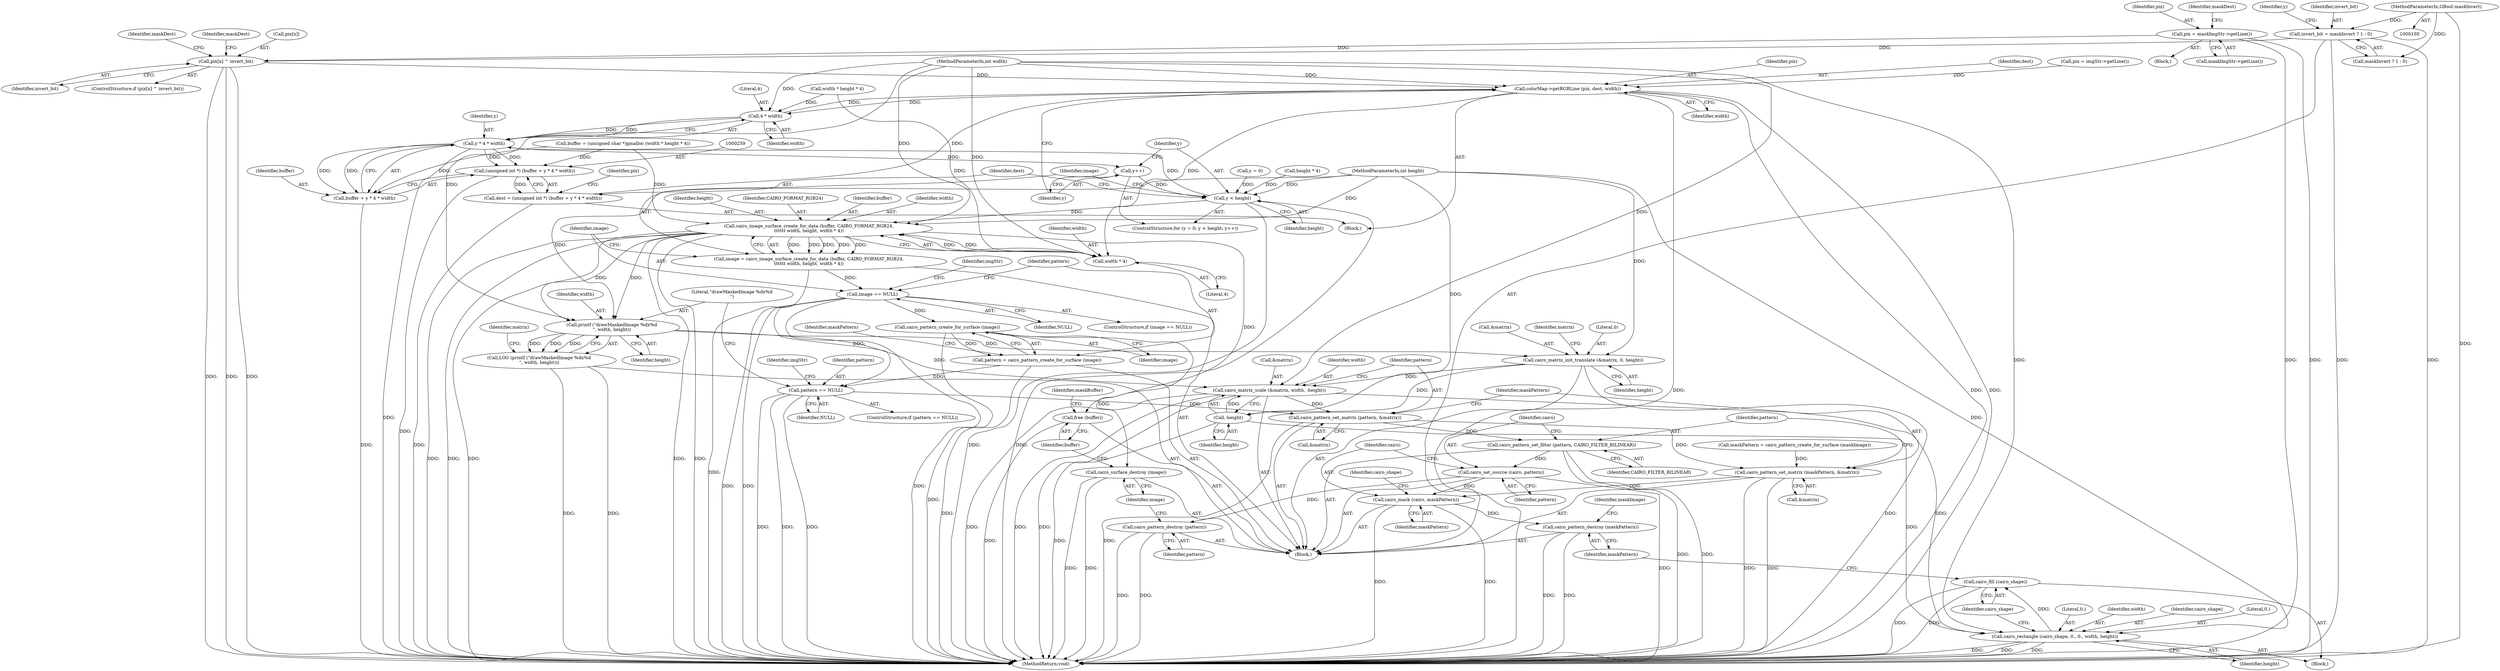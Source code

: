 digraph "0_poppler_7b2d314a61fd0e12f47c62996cb49ec0d1ba747a_2@array" {
"1000184" [label="(Call,pix[x] ^ invert_bit)"];
"1000163" [label="(Call,pix = maskImgStr->getLine())"];
"1000147" [label="(Call,invert_bit = maskInvert ? 1 : 0)"];
"1000115" [label="(MethodParameterIn,GBool maskInvert)"];
"1000270" [label="(Call,colorMap->getRGBLine (pix, dest, width))"];
"1000264" [label="(Call,4 * width)"];
"1000262" [label="(Call,y * 4 * width)"];
"1000253" [label="(Call,y++)"];
"1000250" [label="(Call,y < height)"];
"1000276" [label="(Call,cairo_image_surface_create_for_data (buffer, CAIRO_FORMAT_RGB24,\n\t\t\t\t\t\t width, height, width * 4))"];
"1000274" [label="(Call,image = cairo_image_surface_create_for_data (buffer, CAIRO_FORMAT_RGB24,\n\t\t\t\t\t\t width, height, width * 4))"];
"1000285" [label="(Call,image == NULL)"];
"1000294" [label="(Call,cairo_pattern_create_for_surface (image))"];
"1000292" [label="(Call,pattern = cairo_pattern_create_for_surface (image))"];
"1000301" [label="(Call,pattern == NULL)"];
"1000324" [label="(Call,cairo_pattern_set_matrix (pattern, &matrix))"];
"1000328" [label="(Call,cairo_pattern_set_matrix (maskPattern, &matrix))"];
"1000338" [label="(Call,cairo_mask (cairo, maskPattern))"];
"1000352" [label="(Call,cairo_pattern_destroy (maskPattern))"];
"1000332" [label="(Call,cairo_pattern_set_filter (pattern, CAIRO_FILTER_BILINEAR))"];
"1000335" [label="(Call,cairo_set_source (cairo, pattern))"];
"1000356" [label="(Call,cairo_pattern_destroy (pattern))"];
"1000358" [label="(Call,cairo_surface_destroy (image))"];
"1000309" [label="(Call,printf (\"drawMaskedImage %dx%d\n\", width, height))"];
"1000308" [label="(Call,LOG (printf (\"drawMaskedImage %dx%d\n\", width, height)))"];
"1000313" [label="(Call,cairo_matrix_init_translate (&matrix, 0, height))"];
"1000318" [label="(Call,cairo_matrix_scale (&matrix, width, -height))"];
"1000344" [label="(Call,cairo_rectangle (cairo_shape, 0., 0., width, height))"];
"1000350" [label="(Call,cairo_fill (cairo_shape))"];
"1000322" [label="(Call,-height)"];
"1000360" [label="(Call,free (buffer))"];
"1000258" [label="(Call,(unsigned int *) (buffer + y * 4 * width))"];
"1000256" [label="(Call,dest = (unsigned int *) (buffer + y * 4 * width))"];
"1000260" [label="(Call,buffer + y * 4 * width)"];
"1000281" [label="(Call,width * 4)"];
"1000292" [label="(Call,pattern = cairo_pattern_create_for_surface (image))"];
"1000326" [label="(Call,&matrix)"];
"1000349" [label="(Identifier,height)"];
"1000315" [label="(Identifier,matrix)"];
"1000258" [label="(Call,(unsigned int *) (buffer + y * 4 * width))"];
"1000311" [label="(Identifier,width)"];
"1000314" [label="(Call,&matrix)"];
"1000257" [label="(Identifier,dest)"];
"1000273" [label="(Identifier,width)"];
"1000270" [label="(Call,colorMap->getRGBLine (pix, dest, width))"];
"1000301" [label="(Call,pattern == NULL)"];
"1000277" [label="(Identifier,buffer)"];
"1000271" [label="(Identifier,pix)"];
"1000290" [label="(Identifier,imgStr)"];
"1000346" [label="(Literal,0.)"];
"1000344" [label="(Call,cairo_rectangle (cairo_shape, 0., 0., width, height))"];
"1000162" [label="(Block,)"];
"1000265" [label="(Literal,4)"];
"1000275" [label="(Identifier,image)"];
"1000116" [label="(Block,)"];
"1000115" [label="(MethodParameterIn,GBool maskInvert)"];
"1000306" [label="(Identifier,imgStr)"];
"1000313" [label="(Call,cairo_matrix_init_translate (&matrix, 0, height))"];
"1000356" [label="(Call,cairo_pattern_destroy (pattern))"];
"1000328" [label="(Call,cairo_pattern_set_matrix (maskPattern, &matrix))"];
"1000352" [label="(Call,cairo_pattern_destroy (maskPattern))"];
"1000325" [label="(Identifier,pattern)"];
"1000287" [label="(Identifier,NULL)"];
"1000321" [label="(Identifier,width)"];
"1000319" [label="(Call,&matrix)"];
"1000247" [label="(Call,y = 0)"];
"1000334" [label="(Identifier,CAIRO_FILTER_BILINEAR)"];
"1000335" [label="(Call,cairo_set_source (cairo, pattern))"];
"1000252" [label="(Identifier,height)"];
"1000256" [label="(Call,dest = (unsigned int *) (buffer + y * 4 * width))"];
"1000167" [label="(Identifier,maskDest)"];
"1000297" [label="(Identifier,maskPattern)"];
"1000109" [label="(MethodParameterIn,int width)"];
"1000323" [label="(Identifier,height)"];
"1000251" [label="(Identifier,y)"];
"1000340" [label="(Identifier,maskPattern)"];
"1000164" [label="(Identifier,pix)"];
"1000309" [label="(Call,printf (\"drawMaskedImage %dx%d\n\", width, height))"];
"1000308" [label="(Call,LOG (printf (\"drawMaskedImage %dx%d\n\", width, height)))"];
"1000264" [label="(Call,4 * width)"];
"1000149" [label="(Call,maskInvert ? 1 : 0)"];
"1000272" [label="(Identifier,dest)"];
"1000263" [label="(Identifier,y)"];
"1000192" [label="(Identifier,maskDest)"];
"1000343" [label="(Block,)"];
"1000260" [label="(Call,buffer + y * 4 * width)"];
"1000361" [label="(Identifier,buffer)"];
"1000310" [label="(Literal,\"drawMaskedImage %dx%d\n\")"];
"1000351" [label="(Identifier,cairo_shape)"];
"1000318" [label="(Call,cairo_matrix_scale (&matrix, width, -height))"];
"1000296" [label="(Call,maskPattern = cairo_pattern_create_for_surface (maskImage))"];
"1000285" [label="(Call,image == NULL)"];
"1000279" [label="(Identifier,width)"];
"1000348" [label="(Identifier,width)"];
"1000250" [label="(Call,y < height)"];
"1000330" [label="(Call,&matrix)"];
"1000345" [label="(Identifier,cairo_shape)"];
"1000281" [label="(Call,width * 4)"];
"1000294" [label="(Call,cairo_pattern_create_for_surface (image))"];
"1000360" [label="(Call,free (buffer))"];
"1000155" [label="(Identifier,y)"];
"1000303" [label="(Identifier,NULL)"];
"1000110" [label="(MethodParameterIn,int height)"];
"1000359" [label="(Identifier,image)"];
"1000337" [label="(Identifier,pattern)"];
"1000148" [label="(Identifier,invert_bit)"];
"1000147" [label="(Call,invert_bit = maskInvert ? 1 : 0)"];
"1000320" [label="(Identifier,matrix)"];
"1000183" [label="(ControlStructure,if (pix[x] ^ invert_bit))"];
"1000300" [label="(ControlStructure,if (pattern == NULL))"];
"1000282" [label="(Identifier,width)"];
"1000347" [label="(Literal,0.)"];
"1000329" [label="(Identifier,maskPattern)"];
"1000253" [label="(Call,y++)"];
"1000338" [label="(Call,cairo_mask (cairo, maskPattern))"];
"1000268" [label="(Identifier,pix)"];
"1000358" [label="(Call,cairo_surface_destroy (image))"];
"1000283" [label="(Literal,4)"];
"1000274" [label="(Call,image = cairo_image_surface_create_for_data (buffer, CAIRO_FORMAT_RGB24,\n\t\t\t\t\t\t width, height, width * 4))"];
"1000280" [label="(Identifier,height)"];
"1000276" [label="(Call,cairo_image_surface_create_for_data (buffer, CAIRO_FORMAT_RGB24,\n\t\t\t\t\t\t width, height, width * 4))"];
"1000317" [label="(Identifier,height)"];
"1000336" [label="(Identifier,cairo)"];
"1000262" [label="(Call,y * 4 * width)"];
"1000342" [label="(Identifier,cairo_shape)"];
"1000324" [label="(Call,cairo_pattern_set_matrix (pattern, &matrix))"];
"1000254" [label="(Identifier,y)"];
"1000278" [label="(Identifier,CAIRO_FORMAT_RGB24)"];
"1000188" [label="(Identifier,invert_bit)"];
"1000198" [label="(Identifier,maskDest)"];
"1000355" [label="(Identifier,maskImage)"];
"1000316" [label="(Literal,0)"];
"1000267" [label="(Call,pix = imgStr->getLine())"];
"1000246" [label="(ControlStructure,for (y = 0; y < height; y++))"];
"1000223" [label="(Call,width * height * 4)"];
"1000332" [label="(Call,cairo_pattern_set_filter (pattern, CAIRO_FILTER_BILINEAR))"];
"1000284" [label="(ControlStructure,if (image == NULL))"];
"1000225" [label="(Call,height * 4)"];
"1000295" [label="(Identifier,image)"];
"1000165" [label="(Call,maskImgStr->getLine())"];
"1000286" [label="(Identifier,image)"];
"1000184" [label="(Call,pix[x] ^ invert_bit)"];
"1000353" [label="(Identifier,maskPattern)"];
"1000312" [label="(Identifier,height)"];
"1000266" [label="(Identifier,width)"];
"1000293" [label="(Identifier,pattern)"];
"1000255" [label="(Block,)"];
"1000163" [label="(Call,pix = maskImgStr->getLine())"];
"1000322" [label="(Call,-height)"];
"1000350" [label="(Call,cairo_fill (cairo_shape))"];
"1000261" [label="(Identifier,buffer)"];
"1000357" [label="(Identifier,pattern)"];
"1000218" [label="(Call,buffer = (unsigned char *)gmalloc (width * height * 4))"];
"1000333" [label="(Identifier,pattern)"];
"1000339" [label="(Identifier,cairo)"];
"1000185" [label="(Call,pix[x])"];
"1000363" [label="(Identifier,maskBuffer)"];
"1000302" [label="(Identifier,pattern)"];
"1000366" [label="(MethodReturn,void)"];
"1000184" -> "1000183"  [label="AST: "];
"1000184" -> "1000188"  [label="CFG: "];
"1000185" -> "1000184"  [label="AST: "];
"1000188" -> "1000184"  [label="AST: "];
"1000192" -> "1000184"  [label="CFG: "];
"1000198" -> "1000184"  [label="CFG: "];
"1000184" -> "1000366"  [label="DDG: "];
"1000184" -> "1000366"  [label="DDG: "];
"1000184" -> "1000366"  [label="DDG: "];
"1000163" -> "1000184"  [label="DDG: "];
"1000147" -> "1000184"  [label="DDG: "];
"1000184" -> "1000270"  [label="DDG: "];
"1000163" -> "1000162"  [label="AST: "];
"1000163" -> "1000165"  [label="CFG: "];
"1000164" -> "1000163"  [label="AST: "];
"1000165" -> "1000163"  [label="AST: "];
"1000167" -> "1000163"  [label="CFG: "];
"1000163" -> "1000366"  [label="DDG: "];
"1000163" -> "1000366"  [label="DDG: "];
"1000147" -> "1000116"  [label="AST: "];
"1000147" -> "1000149"  [label="CFG: "];
"1000148" -> "1000147"  [label="AST: "];
"1000149" -> "1000147"  [label="AST: "];
"1000155" -> "1000147"  [label="CFG: "];
"1000147" -> "1000366"  [label="DDG: "];
"1000147" -> "1000366"  [label="DDG: "];
"1000115" -> "1000147"  [label="DDG: "];
"1000115" -> "1000105"  [label="AST: "];
"1000115" -> "1000366"  [label="DDG: "];
"1000115" -> "1000149"  [label="DDG: "];
"1000270" -> "1000255"  [label="AST: "];
"1000270" -> "1000273"  [label="CFG: "];
"1000271" -> "1000270"  [label="AST: "];
"1000272" -> "1000270"  [label="AST: "];
"1000273" -> "1000270"  [label="AST: "];
"1000254" -> "1000270"  [label="CFG: "];
"1000270" -> "1000366"  [label="DDG: "];
"1000270" -> "1000366"  [label="DDG: "];
"1000270" -> "1000366"  [label="DDG: "];
"1000270" -> "1000264"  [label="DDG: "];
"1000267" -> "1000270"  [label="DDG: "];
"1000256" -> "1000270"  [label="DDG: "];
"1000264" -> "1000270"  [label="DDG: "];
"1000109" -> "1000270"  [label="DDG: "];
"1000270" -> "1000281"  [label="DDG: "];
"1000264" -> "1000262"  [label="AST: "];
"1000264" -> "1000266"  [label="CFG: "];
"1000265" -> "1000264"  [label="AST: "];
"1000266" -> "1000264"  [label="AST: "];
"1000262" -> "1000264"  [label="CFG: "];
"1000264" -> "1000262"  [label="DDG: "];
"1000264" -> "1000262"  [label="DDG: "];
"1000223" -> "1000264"  [label="DDG: "];
"1000109" -> "1000264"  [label="DDG: "];
"1000262" -> "1000260"  [label="AST: "];
"1000263" -> "1000262"  [label="AST: "];
"1000260" -> "1000262"  [label="CFG: "];
"1000262" -> "1000366"  [label="DDG: "];
"1000262" -> "1000253"  [label="DDG: "];
"1000262" -> "1000258"  [label="DDG: "];
"1000262" -> "1000258"  [label="DDG: "];
"1000262" -> "1000260"  [label="DDG: "];
"1000262" -> "1000260"  [label="DDG: "];
"1000250" -> "1000262"  [label="DDG: "];
"1000253" -> "1000246"  [label="AST: "];
"1000253" -> "1000254"  [label="CFG: "];
"1000254" -> "1000253"  [label="AST: "];
"1000251" -> "1000253"  [label="CFG: "];
"1000253" -> "1000250"  [label="DDG: "];
"1000250" -> "1000246"  [label="AST: "];
"1000250" -> "1000252"  [label="CFG: "];
"1000251" -> "1000250"  [label="AST: "];
"1000252" -> "1000250"  [label="AST: "];
"1000257" -> "1000250"  [label="CFG: "];
"1000275" -> "1000250"  [label="CFG: "];
"1000250" -> "1000366"  [label="DDG: "];
"1000250" -> "1000366"  [label="DDG: "];
"1000247" -> "1000250"  [label="DDG: "];
"1000225" -> "1000250"  [label="DDG: "];
"1000110" -> "1000250"  [label="DDG: "];
"1000250" -> "1000276"  [label="DDG: "];
"1000276" -> "1000274"  [label="AST: "];
"1000276" -> "1000281"  [label="CFG: "];
"1000277" -> "1000276"  [label="AST: "];
"1000278" -> "1000276"  [label="AST: "];
"1000279" -> "1000276"  [label="AST: "];
"1000280" -> "1000276"  [label="AST: "];
"1000281" -> "1000276"  [label="AST: "];
"1000274" -> "1000276"  [label="CFG: "];
"1000276" -> "1000366"  [label="DDG: "];
"1000276" -> "1000366"  [label="DDG: "];
"1000276" -> "1000366"  [label="DDG: "];
"1000276" -> "1000366"  [label="DDG: "];
"1000276" -> "1000366"  [label="DDG: "];
"1000276" -> "1000274"  [label="DDG: "];
"1000276" -> "1000274"  [label="DDG: "];
"1000276" -> "1000274"  [label="DDG: "];
"1000276" -> "1000274"  [label="DDG: "];
"1000276" -> "1000274"  [label="DDG: "];
"1000218" -> "1000276"  [label="DDG: "];
"1000281" -> "1000276"  [label="DDG: "];
"1000281" -> "1000276"  [label="DDG: "];
"1000109" -> "1000276"  [label="DDG: "];
"1000110" -> "1000276"  [label="DDG: "];
"1000276" -> "1000309"  [label="DDG: "];
"1000276" -> "1000309"  [label="DDG: "];
"1000276" -> "1000360"  [label="DDG: "];
"1000274" -> "1000116"  [label="AST: "];
"1000275" -> "1000274"  [label="AST: "];
"1000286" -> "1000274"  [label="CFG: "];
"1000274" -> "1000366"  [label="DDG: "];
"1000274" -> "1000285"  [label="DDG: "];
"1000285" -> "1000284"  [label="AST: "];
"1000285" -> "1000287"  [label="CFG: "];
"1000286" -> "1000285"  [label="AST: "];
"1000287" -> "1000285"  [label="AST: "];
"1000290" -> "1000285"  [label="CFG: "];
"1000293" -> "1000285"  [label="CFG: "];
"1000285" -> "1000366"  [label="DDG: "];
"1000285" -> "1000366"  [label="DDG: "];
"1000285" -> "1000366"  [label="DDG: "];
"1000285" -> "1000294"  [label="DDG: "];
"1000285" -> "1000301"  [label="DDG: "];
"1000294" -> "1000292"  [label="AST: "];
"1000294" -> "1000295"  [label="CFG: "];
"1000295" -> "1000294"  [label="AST: "];
"1000292" -> "1000294"  [label="CFG: "];
"1000294" -> "1000366"  [label="DDG: "];
"1000294" -> "1000292"  [label="DDG: "];
"1000294" -> "1000358"  [label="DDG: "];
"1000292" -> "1000116"  [label="AST: "];
"1000293" -> "1000292"  [label="AST: "];
"1000297" -> "1000292"  [label="CFG: "];
"1000292" -> "1000366"  [label="DDG: "];
"1000292" -> "1000301"  [label="DDG: "];
"1000301" -> "1000300"  [label="AST: "];
"1000301" -> "1000303"  [label="CFG: "];
"1000302" -> "1000301"  [label="AST: "];
"1000303" -> "1000301"  [label="AST: "];
"1000306" -> "1000301"  [label="CFG: "];
"1000310" -> "1000301"  [label="CFG: "];
"1000301" -> "1000366"  [label="DDG: "];
"1000301" -> "1000366"  [label="DDG: "];
"1000301" -> "1000366"  [label="DDG: "];
"1000301" -> "1000324"  [label="DDG: "];
"1000324" -> "1000116"  [label="AST: "];
"1000324" -> "1000326"  [label="CFG: "];
"1000325" -> "1000324"  [label="AST: "];
"1000326" -> "1000324"  [label="AST: "];
"1000329" -> "1000324"  [label="CFG: "];
"1000324" -> "1000366"  [label="DDG: "];
"1000318" -> "1000324"  [label="DDG: "];
"1000324" -> "1000328"  [label="DDG: "];
"1000324" -> "1000332"  [label="DDG: "];
"1000328" -> "1000116"  [label="AST: "];
"1000328" -> "1000330"  [label="CFG: "];
"1000329" -> "1000328"  [label="AST: "];
"1000330" -> "1000328"  [label="AST: "];
"1000333" -> "1000328"  [label="CFG: "];
"1000328" -> "1000366"  [label="DDG: "];
"1000328" -> "1000366"  [label="DDG: "];
"1000296" -> "1000328"  [label="DDG: "];
"1000328" -> "1000338"  [label="DDG: "];
"1000338" -> "1000116"  [label="AST: "];
"1000338" -> "1000340"  [label="CFG: "];
"1000339" -> "1000338"  [label="AST: "];
"1000340" -> "1000338"  [label="AST: "];
"1000342" -> "1000338"  [label="CFG: "];
"1000338" -> "1000366"  [label="DDG: "];
"1000338" -> "1000366"  [label="DDG: "];
"1000335" -> "1000338"  [label="DDG: "];
"1000338" -> "1000352"  [label="DDG: "];
"1000352" -> "1000116"  [label="AST: "];
"1000352" -> "1000353"  [label="CFG: "];
"1000353" -> "1000352"  [label="AST: "];
"1000355" -> "1000352"  [label="CFG: "];
"1000352" -> "1000366"  [label="DDG: "];
"1000352" -> "1000366"  [label="DDG: "];
"1000332" -> "1000116"  [label="AST: "];
"1000332" -> "1000334"  [label="CFG: "];
"1000333" -> "1000332"  [label="AST: "];
"1000334" -> "1000332"  [label="AST: "];
"1000336" -> "1000332"  [label="CFG: "];
"1000332" -> "1000366"  [label="DDG: "];
"1000332" -> "1000366"  [label="DDG: "];
"1000332" -> "1000335"  [label="DDG: "];
"1000335" -> "1000116"  [label="AST: "];
"1000335" -> "1000337"  [label="CFG: "];
"1000336" -> "1000335"  [label="AST: "];
"1000337" -> "1000335"  [label="AST: "];
"1000339" -> "1000335"  [label="CFG: "];
"1000335" -> "1000366"  [label="DDG: "];
"1000335" -> "1000356"  [label="DDG: "];
"1000356" -> "1000116"  [label="AST: "];
"1000356" -> "1000357"  [label="CFG: "];
"1000357" -> "1000356"  [label="AST: "];
"1000359" -> "1000356"  [label="CFG: "];
"1000356" -> "1000366"  [label="DDG: "];
"1000356" -> "1000366"  [label="DDG: "];
"1000358" -> "1000116"  [label="AST: "];
"1000358" -> "1000359"  [label="CFG: "];
"1000359" -> "1000358"  [label="AST: "];
"1000361" -> "1000358"  [label="CFG: "];
"1000358" -> "1000366"  [label="DDG: "];
"1000358" -> "1000366"  [label="DDG: "];
"1000309" -> "1000308"  [label="AST: "];
"1000309" -> "1000312"  [label="CFG: "];
"1000310" -> "1000309"  [label="AST: "];
"1000311" -> "1000309"  [label="AST: "];
"1000312" -> "1000309"  [label="AST: "];
"1000308" -> "1000309"  [label="CFG: "];
"1000309" -> "1000308"  [label="DDG: "];
"1000309" -> "1000308"  [label="DDG: "];
"1000309" -> "1000308"  [label="DDG: "];
"1000109" -> "1000309"  [label="DDG: "];
"1000110" -> "1000309"  [label="DDG: "];
"1000309" -> "1000313"  [label="DDG: "];
"1000309" -> "1000318"  [label="DDG: "];
"1000308" -> "1000116"  [label="AST: "];
"1000315" -> "1000308"  [label="CFG: "];
"1000308" -> "1000366"  [label="DDG: "];
"1000308" -> "1000366"  [label="DDG: "];
"1000313" -> "1000116"  [label="AST: "];
"1000313" -> "1000317"  [label="CFG: "];
"1000314" -> "1000313"  [label="AST: "];
"1000316" -> "1000313"  [label="AST: "];
"1000317" -> "1000313"  [label="AST: "];
"1000320" -> "1000313"  [label="CFG: "];
"1000313" -> "1000366"  [label="DDG: "];
"1000110" -> "1000313"  [label="DDG: "];
"1000313" -> "1000318"  [label="DDG: "];
"1000313" -> "1000322"  [label="DDG: "];
"1000318" -> "1000116"  [label="AST: "];
"1000318" -> "1000322"  [label="CFG: "];
"1000319" -> "1000318"  [label="AST: "];
"1000321" -> "1000318"  [label="AST: "];
"1000322" -> "1000318"  [label="AST: "];
"1000325" -> "1000318"  [label="CFG: "];
"1000318" -> "1000366"  [label="DDG: "];
"1000318" -> "1000366"  [label="DDG: "];
"1000318" -> "1000366"  [label="DDG: "];
"1000109" -> "1000318"  [label="DDG: "];
"1000322" -> "1000318"  [label="DDG: "];
"1000318" -> "1000344"  [label="DDG: "];
"1000344" -> "1000343"  [label="AST: "];
"1000344" -> "1000349"  [label="CFG: "];
"1000345" -> "1000344"  [label="AST: "];
"1000346" -> "1000344"  [label="AST: "];
"1000347" -> "1000344"  [label="AST: "];
"1000348" -> "1000344"  [label="AST: "];
"1000349" -> "1000344"  [label="AST: "];
"1000351" -> "1000344"  [label="CFG: "];
"1000344" -> "1000366"  [label="DDG: "];
"1000344" -> "1000366"  [label="DDG: "];
"1000344" -> "1000366"  [label="DDG: "];
"1000109" -> "1000344"  [label="DDG: "];
"1000322" -> "1000344"  [label="DDG: "];
"1000110" -> "1000344"  [label="DDG: "];
"1000344" -> "1000350"  [label="DDG: "];
"1000350" -> "1000343"  [label="AST: "];
"1000350" -> "1000351"  [label="CFG: "];
"1000351" -> "1000350"  [label="AST: "];
"1000353" -> "1000350"  [label="CFG: "];
"1000350" -> "1000366"  [label="DDG: "];
"1000350" -> "1000366"  [label="DDG: "];
"1000322" -> "1000323"  [label="CFG: "];
"1000323" -> "1000322"  [label="AST: "];
"1000322" -> "1000366"  [label="DDG: "];
"1000110" -> "1000322"  [label="DDG: "];
"1000360" -> "1000116"  [label="AST: "];
"1000360" -> "1000361"  [label="CFG: "];
"1000361" -> "1000360"  [label="AST: "];
"1000363" -> "1000360"  [label="CFG: "];
"1000360" -> "1000366"  [label="DDG: "];
"1000258" -> "1000256"  [label="AST: "];
"1000258" -> "1000260"  [label="CFG: "];
"1000259" -> "1000258"  [label="AST: "];
"1000260" -> "1000258"  [label="AST: "];
"1000256" -> "1000258"  [label="CFG: "];
"1000258" -> "1000366"  [label="DDG: "];
"1000258" -> "1000256"  [label="DDG: "];
"1000218" -> "1000258"  [label="DDG: "];
"1000256" -> "1000255"  [label="AST: "];
"1000257" -> "1000256"  [label="AST: "];
"1000268" -> "1000256"  [label="CFG: "];
"1000256" -> "1000366"  [label="DDG: "];
"1000261" -> "1000260"  [label="AST: "];
"1000260" -> "1000366"  [label="DDG: "];
"1000218" -> "1000260"  [label="DDG: "];
"1000281" -> "1000283"  [label="CFG: "];
"1000282" -> "1000281"  [label="AST: "];
"1000283" -> "1000281"  [label="AST: "];
"1000223" -> "1000281"  [label="DDG: "];
"1000109" -> "1000281"  [label="DDG: "];
}
